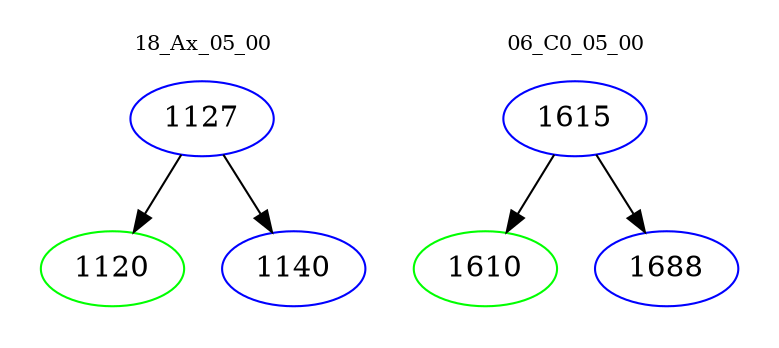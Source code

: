 digraph{
subgraph cluster_0 {
color = white
label = "18_Ax_05_00";
fontsize=10;
T0_1127 [label="1127", color="blue"]
T0_1127 -> T0_1120 [color="black"]
T0_1120 [label="1120", color="green"]
T0_1127 -> T0_1140 [color="black"]
T0_1140 [label="1140", color="blue"]
}
subgraph cluster_1 {
color = white
label = "06_C0_05_00";
fontsize=10;
T1_1615 [label="1615", color="blue"]
T1_1615 -> T1_1610 [color="black"]
T1_1610 [label="1610", color="green"]
T1_1615 -> T1_1688 [color="black"]
T1_1688 [label="1688", color="blue"]
}
}
